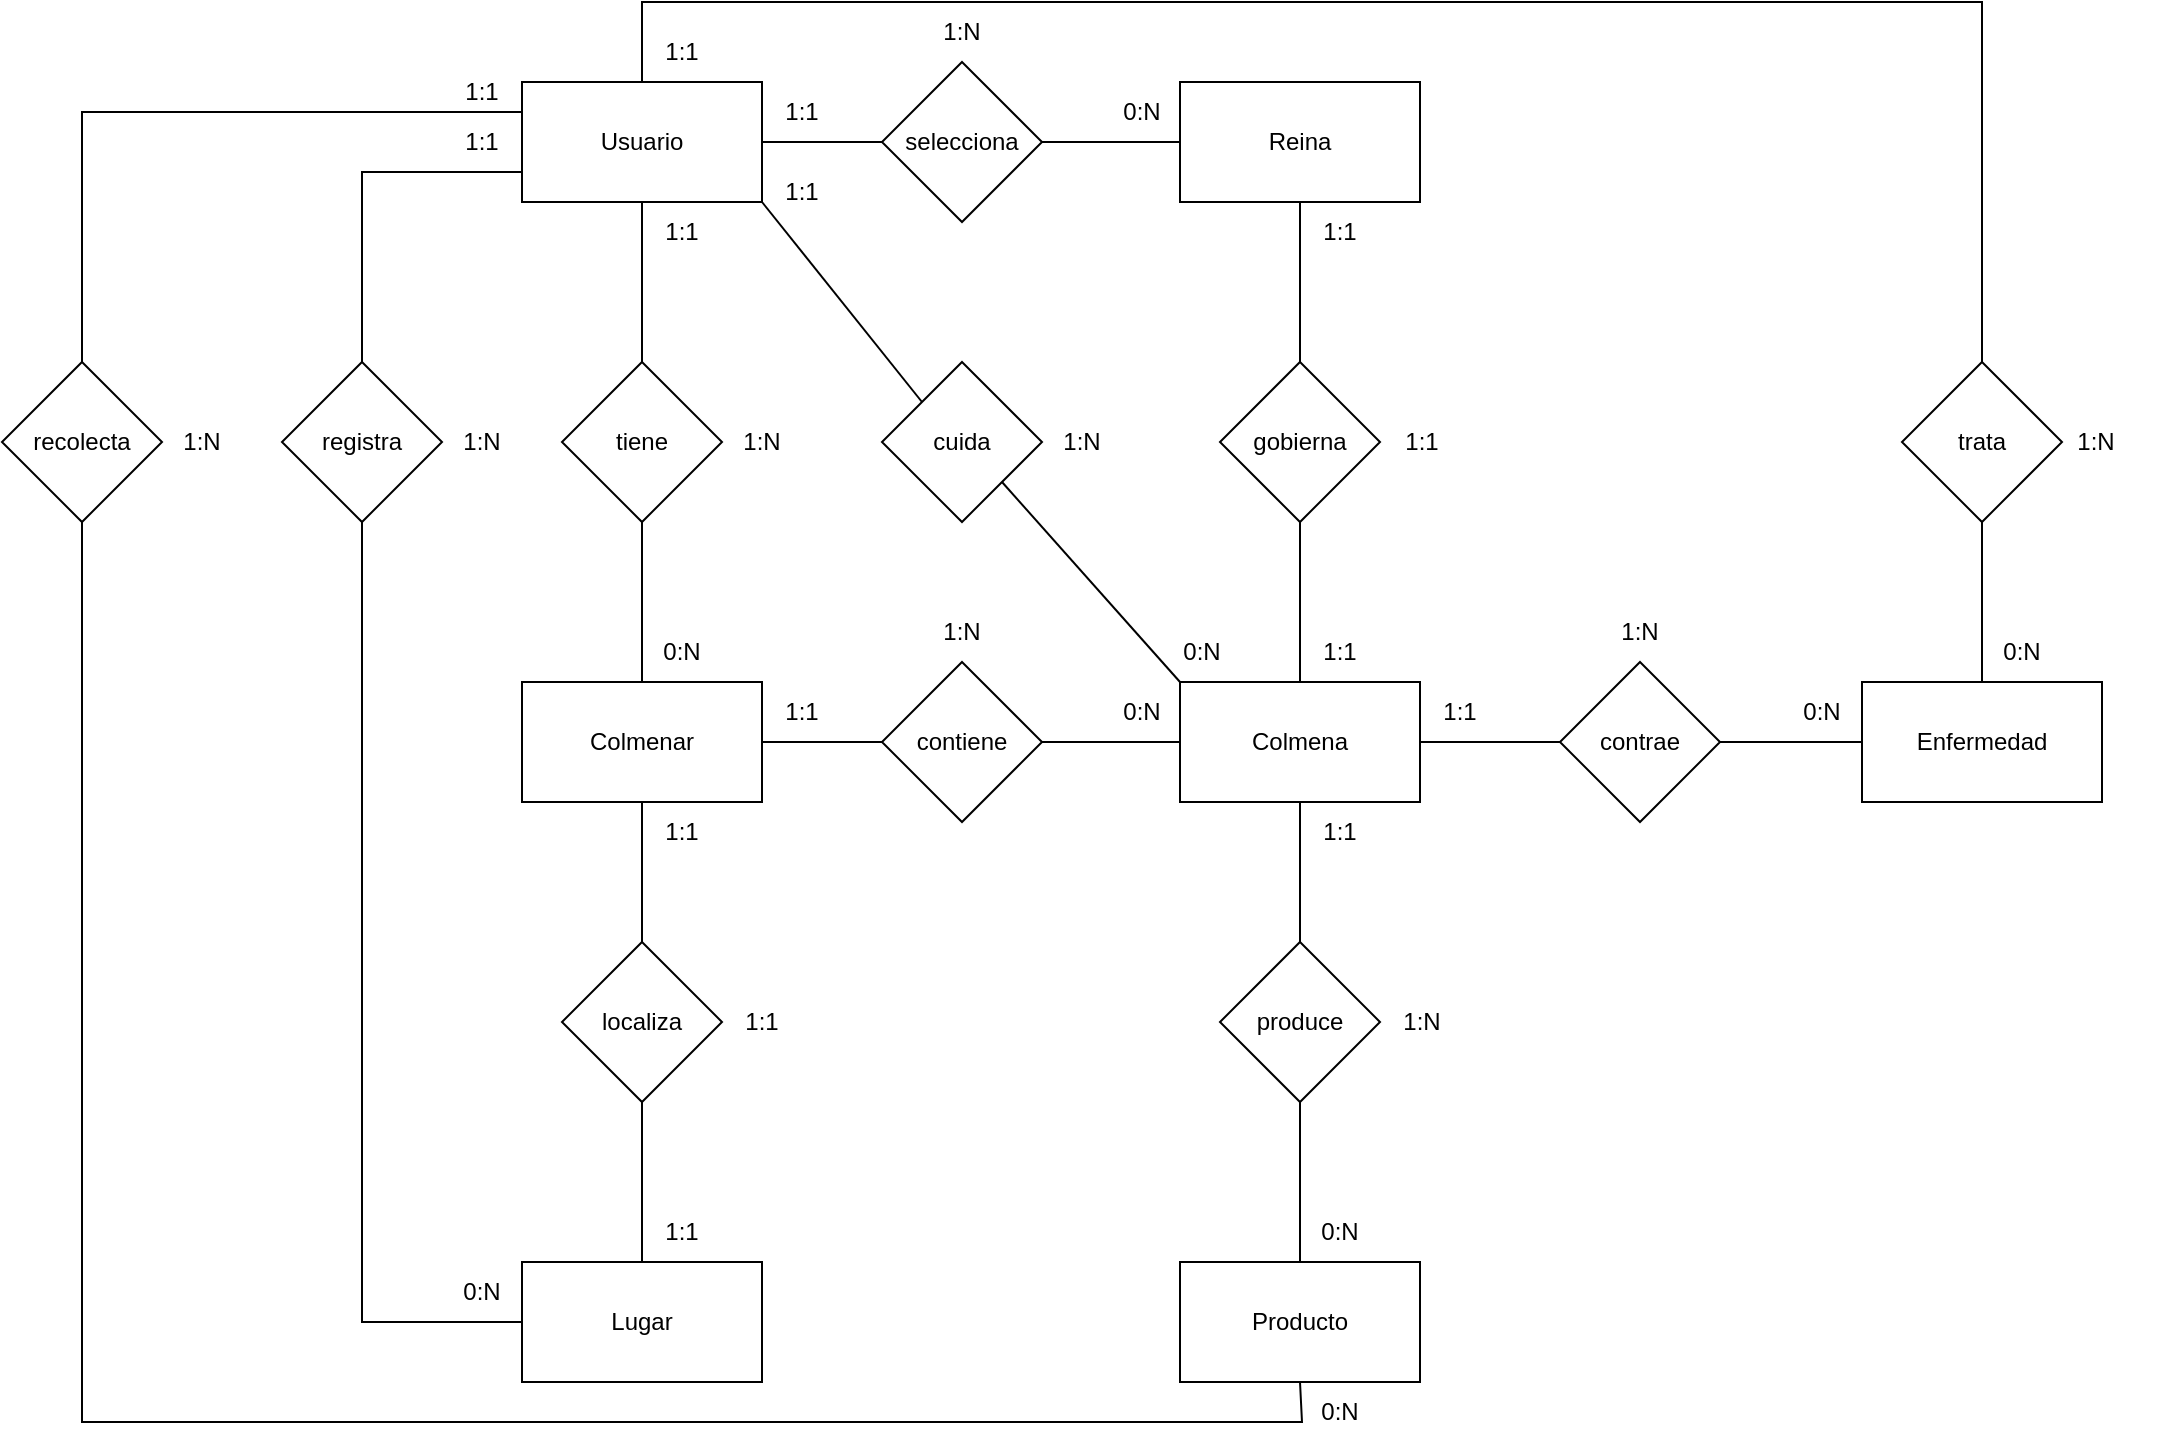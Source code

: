 <mxfile version="20.3.0" type="device"><diagram name="Página-1" id="6KjpmDYYJVF3IPxW0RJP"><mxGraphModel dx="2009" dy="827" grid="1" gridSize="10" guides="1" tooltips="1" connect="1" arrows="1" fold="1" page="1" pageScale="1" pageWidth="827" pageHeight="1169" math="0" shadow="0"><root><mxCell id="0"/><mxCell id="1" parent="0"/><mxCell id="mFpgZ4yRmYWy1PqTgjWs-2" value="tiene" style="rhombus;whiteSpace=wrap;html=1;" parent="1" vertex="1"><mxGeometry x="30" y="290" width="80" height="80" as="geometry"/></mxCell><mxCell id="mFpgZ4yRmYWy1PqTgjWs-3" value="Usuario" style="rounded=0;whiteSpace=wrap;html=1;" parent="1" vertex="1"><mxGeometry x="10" y="150" width="120" height="60" as="geometry"/></mxCell><mxCell id="mFpgZ4yRmYWy1PqTgjWs-4" value="Colmenar" style="rounded=0;whiteSpace=wrap;html=1;" parent="1" vertex="1"><mxGeometry x="10" y="450" width="120" height="60" as="geometry"/></mxCell><mxCell id="mFpgZ4yRmYWy1PqTgjWs-5" value="" style="endArrow=none;html=1;rounded=0;entryX=0.5;entryY=1;entryDx=0;entryDy=0;exitX=0.5;exitY=0;exitDx=0;exitDy=0;" parent="1" source="mFpgZ4yRmYWy1PqTgjWs-2" target="mFpgZ4yRmYWy1PqTgjWs-3" edge="1"><mxGeometry width="50" height="50" relative="1" as="geometry"><mxPoint x="290" y="410" as="sourcePoint"/><mxPoint x="340" y="360" as="targetPoint"/></mxGeometry></mxCell><mxCell id="mFpgZ4yRmYWy1PqTgjWs-6" value="" style="endArrow=none;html=1;rounded=0;exitX=0.5;exitY=1;exitDx=0;exitDy=0;entryX=0.5;entryY=0;entryDx=0;entryDy=0;" parent="1" source="mFpgZ4yRmYWy1PqTgjWs-2" target="mFpgZ4yRmYWy1PqTgjWs-4" edge="1"><mxGeometry width="50" height="50" relative="1" as="geometry"><mxPoint x="290" y="410" as="sourcePoint"/><mxPoint x="340" y="360" as="targetPoint"/></mxGeometry></mxCell><mxCell id="mFpgZ4yRmYWy1PqTgjWs-7" value="0:N" style="text;html=1;strokeColor=none;fillColor=none;align=center;verticalAlign=middle;whiteSpace=wrap;rounded=0;" parent="1" vertex="1"><mxGeometry x="60" y="420" width="60" height="30" as="geometry"/></mxCell><mxCell id="mFpgZ4yRmYWy1PqTgjWs-8" value="1:1" style="text;html=1;strokeColor=none;fillColor=none;align=center;verticalAlign=middle;whiteSpace=wrap;rounded=0;" parent="1" vertex="1"><mxGeometry x="60" y="210" width="60" height="30" as="geometry"/></mxCell><mxCell id="mFpgZ4yRmYWy1PqTgjWs-9" value="1:N" style="text;html=1;strokeColor=none;fillColor=none;align=center;verticalAlign=middle;whiteSpace=wrap;rounded=0;" parent="1" vertex="1"><mxGeometry x="100" y="315" width="60" height="30" as="geometry"/></mxCell><mxCell id="mFpgZ4yRmYWy1PqTgjWs-10" value="contiene" style="rhombus;whiteSpace=wrap;html=1;" parent="1" vertex="1"><mxGeometry x="190" y="440" width="80" height="80" as="geometry"/></mxCell><mxCell id="mFpgZ4yRmYWy1PqTgjWs-11" value="Colmena" style="rounded=0;whiteSpace=wrap;html=1;" parent="1" vertex="1"><mxGeometry x="339" y="450" width="120" height="60" as="geometry"/></mxCell><mxCell id="mFpgZ4yRmYWy1PqTgjWs-12" value="" style="endArrow=none;html=1;rounded=0;exitX=1;exitY=0.5;exitDx=0;exitDy=0;entryX=0;entryY=0.5;entryDx=0;entryDy=0;" parent="1" source="mFpgZ4yRmYWy1PqTgjWs-4" target="mFpgZ4yRmYWy1PqTgjWs-10" edge="1"><mxGeometry width="50" height="50" relative="1" as="geometry"><mxPoint x="290" y="410" as="sourcePoint"/><mxPoint x="340" y="360" as="targetPoint"/></mxGeometry></mxCell><mxCell id="mFpgZ4yRmYWy1PqTgjWs-13" value="" style="endArrow=none;html=1;rounded=0;entryX=0;entryY=0.5;entryDx=0;entryDy=0;exitX=1;exitY=0.5;exitDx=0;exitDy=0;" parent="1" source="mFpgZ4yRmYWy1PqTgjWs-10" target="mFpgZ4yRmYWy1PqTgjWs-11" edge="1"><mxGeometry width="50" height="50" relative="1" as="geometry"><mxPoint x="290" y="410" as="sourcePoint"/><mxPoint x="340" y="360" as="targetPoint"/></mxGeometry></mxCell><mxCell id="mFpgZ4yRmYWy1PqTgjWs-14" value="0:N" style="text;html=1;strokeColor=none;fillColor=none;align=center;verticalAlign=middle;whiteSpace=wrap;rounded=0;" parent="1" vertex="1"><mxGeometry x="290" y="450" width="60" height="30" as="geometry"/></mxCell><mxCell id="mFpgZ4yRmYWy1PqTgjWs-15" value="1:1" style="text;html=1;strokeColor=none;fillColor=none;align=center;verticalAlign=middle;whiteSpace=wrap;rounded=0;" parent="1" vertex="1"><mxGeometry x="120" y="450" width="60" height="30" as="geometry"/></mxCell><mxCell id="mFpgZ4yRmYWy1PqTgjWs-16" value="1:N" style="text;html=1;strokeColor=none;fillColor=none;align=center;verticalAlign=middle;whiteSpace=wrap;rounded=0;" parent="1" vertex="1"><mxGeometry x="200" y="410" width="60" height="30" as="geometry"/></mxCell><mxCell id="mFpgZ4yRmYWy1PqTgjWs-17" value="gobierna" style="rhombus;whiteSpace=wrap;html=1;" parent="1" vertex="1"><mxGeometry x="359" y="290" width="80" height="80" as="geometry"/></mxCell><mxCell id="mFpgZ4yRmYWy1PqTgjWs-18" value="Reina" style="rounded=0;whiteSpace=wrap;html=1;" parent="1" vertex="1"><mxGeometry x="339" y="150" width="120" height="60" as="geometry"/></mxCell><mxCell id="mFpgZ4yRmYWy1PqTgjWs-19" value="1:1" style="text;html=1;strokeColor=none;fillColor=none;align=center;verticalAlign=middle;whiteSpace=wrap;rounded=0;" parent="1" vertex="1"><mxGeometry x="389" y="210" width="60" height="30" as="geometry"/></mxCell><mxCell id="mFpgZ4yRmYWy1PqTgjWs-20" value="" style="endArrow=none;html=1;rounded=0;entryX=0.5;entryY=0;entryDx=0;entryDy=0;exitX=0.5;exitY=1;exitDx=0;exitDy=0;" parent="1" source="mFpgZ4yRmYWy1PqTgjWs-18" target="mFpgZ4yRmYWy1PqTgjWs-17" edge="1"><mxGeometry width="50" height="50" relative="1" as="geometry"><mxPoint x="249" y="410" as="sourcePoint"/><mxPoint x="299" y="360" as="targetPoint"/></mxGeometry></mxCell><mxCell id="mFpgZ4yRmYWy1PqTgjWs-21" value="" style="endArrow=none;html=1;rounded=0;entryX=0.5;entryY=1;entryDx=0;entryDy=0;exitX=0.5;exitY=0;exitDx=0;exitDy=0;" parent="1" source="mFpgZ4yRmYWy1PqTgjWs-11" target="mFpgZ4yRmYWy1PqTgjWs-17" edge="1"><mxGeometry width="50" height="50" relative="1" as="geometry"><mxPoint x="249" y="410" as="sourcePoint"/><mxPoint x="299" y="360" as="targetPoint"/></mxGeometry></mxCell><mxCell id="mFpgZ4yRmYWy1PqTgjWs-22" value="1:1" style="text;html=1;strokeColor=none;fillColor=none;align=center;verticalAlign=middle;whiteSpace=wrap;rounded=0;" parent="1" vertex="1"><mxGeometry x="389" y="420" width="60" height="30" as="geometry"/></mxCell><mxCell id="mFpgZ4yRmYWy1PqTgjWs-23" value="1:1" style="text;html=1;strokeColor=none;fillColor=none;align=center;verticalAlign=middle;whiteSpace=wrap;rounded=0;" parent="1" vertex="1"><mxGeometry x="430" y="315" width="60" height="30" as="geometry"/></mxCell><mxCell id="mFpgZ4yRmYWy1PqTgjWs-24" value="produce" style="rhombus;whiteSpace=wrap;html=1;" parent="1" vertex="1"><mxGeometry x="359" y="580" width="80" height="80" as="geometry"/></mxCell><mxCell id="mFpgZ4yRmYWy1PqTgjWs-25" value="" style="endArrow=none;html=1;rounded=0;entryX=0.5;entryY=1;entryDx=0;entryDy=0;exitX=0.5;exitY=0;exitDx=0;exitDy=0;" parent="1" source="mFpgZ4yRmYWy1PqTgjWs-24" target="mFpgZ4yRmYWy1PqTgjWs-11" edge="1"><mxGeometry width="50" height="50" relative="1" as="geometry"><mxPoint x="249" y="650" as="sourcePoint"/><mxPoint x="299" y="600" as="targetPoint"/></mxGeometry></mxCell><mxCell id="mFpgZ4yRmYWy1PqTgjWs-26" value="Producto" style="rounded=0;whiteSpace=wrap;html=1;" parent="1" vertex="1"><mxGeometry x="339" y="740" width="120" height="60" as="geometry"/></mxCell><mxCell id="mFpgZ4yRmYWy1PqTgjWs-27" value="" style="endArrow=none;html=1;rounded=0;entryX=0.5;entryY=1;entryDx=0;entryDy=0;exitX=0.5;exitY=0;exitDx=0;exitDy=0;" parent="1" source="mFpgZ4yRmYWy1PqTgjWs-26" target="mFpgZ4yRmYWy1PqTgjWs-24" edge="1"><mxGeometry width="50" height="50" relative="1" as="geometry"><mxPoint x="249" y="770" as="sourcePoint"/><mxPoint x="299" y="720" as="targetPoint"/></mxGeometry></mxCell><mxCell id="mFpgZ4yRmYWy1PqTgjWs-28" value="0:N" style="text;html=1;strokeColor=none;fillColor=none;align=center;verticalAlign=middle;whiteSpace=wrap;rounded=0;" parent="1" vertex="1"><mxGeometry x="389" y="710" width="60" height="30" as="geometry"/></mxCell><mxCell id="mFpgZ4yRmYWy1PqTgjWs-29" value="1:1" style="text;html=1;strokeColor=none;fillColor=none;align=center;verticalAlign=middle;whiteSpace=wrap;rounded=0;" parent="1" vertex="1"><mxGeometry x="389" y="510" width="60" height="30" as="geometry"/></mxCell><mxCell id="mFpgZ4yRmYWy1PqTgjWs-30" value="contrae" style="rhombus;whiteSpace=wrap;html=1;" parent="1" vertex="1"><mxGeometry x="529" y="440" width="80" height="80" as="geometry"/></mxCell><mxCell id="mFpgZ4yRmYWy1PqTgjWs-31" value="" style="endArrow=none;html=1;rounded=0;entryX=1;entryY=0.5;entryDx=0;entryDy=0;exitX=0;exitY=0.5;exitDx=0;exitDy=0;" parent="1" source="mFpgZ4yRmYWy1PqTgjWs-30" target="mFpgZ4yRmYWy1PqTgjWs-11" edge="1"><mxGeometry width="50" height="50" relative="1" as="geometry"><mxPoint x="290" y="530" as="sourcePoint"/><mxPoint x="340" y="480" as="targetPoint"/></mxGeometry></mxCell><mxCell id="mFpgZ4yRmYWy1PqTgjWs-32" value="Enfermedad" style="rounded=0;whiteSpace=wrap;html=1;" parent="1" vertex="1"><mxGeometry x="680" y="450" width="120" height="60" as="geometry"/></mxCell><mxCell id="mFpgZ4yRmYWy1PqTgjWs-33" value="" style="endArrow=none;html=1;rounded=0;entryX=0;entryY=0.5;entryDx=0;entryDy=0;exitX=1;exitY=0.5;exitDx=0;exitDy=0;" parent="1" source="mFpgZ4yRmYWy1PqTgjWs-30" target="mFpgZ4yRmYWy1PqTgjWs-32" edge="1"><mxGeometry width="50" height="50" relative="1" as="geometry"><mxPoint x="219" y="530" as="sourcePoint"/><mxPoint x="269" y="480" as="targetPoint"/></mxGeometry></mxCell><mxCell id="mFpgZ4yRmYWy1PqTgjWs-34" value="1:N" style="text;html=1;strokeColor=none;fillColor=none;align=center;verticalAlign=middle;whiteSpace=wrap;rounded=0;" parent="1" vertex="1"><mxGeometry x="430" y="605" width="60" height="30" as="geometry"/></mxCell><mxCell id="mFpgZ4yRmYWy1PqTgjWs-35" value="0:N" style="text;html=1;strokeColor=none;fillColor=none;align=center;verticalAlign=middle;whiteSpace=wrap;rounded=0;" parent="1" vertex="1"><mxGeometry x="630" y="450" width="60" height="30" as="geometry"/></mxCell><mxCell id="mFpgZ4yRmYWy1PqTgjWs-36" value="1:1" style="text;html=1;strokeColor=none;fillColor=none;align=center;verticalAlign=middle;whiteSpace=wrap;rounded=0;" parent="1" vertex="1"><mxGeometry x="449" y="450" width="60" height="30" as="geometry"/></mxCell><mxCell id="mFpgZ4yRmYWy1PqTgjWs-37" value="1:N" style="text;html=1;strokeColor=none;fillColor=none;align=center;verticalAlign=middle;whiteSpace=wrap;rounded=0;" parent="1" vertex="1"><mxGeometry x="539" y="410" width="60" height="30" as="geometry"/></mxCell><mxCell id="mFpgZ4yRmYWy1PqTgjWs-38" value="Lugar" style="rounded=0;whiteSpace=wrap;html=1;" parent="1" vertex="1"><mxGeometry x="10" y="740" width="120" height="60" as="geometry"/></mxCell><mxCell id="mFpgZ4yRmYWy1PqTgjWs-39" value="localiza" style="rhombus;whiteSpace=wrap;html=1;" parent="1" vertex="1"><mxGeometry x="30" y="580" width="80" height="80" as="geometry"/></mxCell><mxCell id="mFpgZ4yRmYWy1PqTgjWs-40" value="" style="endArrow=none;html=1;rounded=0;exitX=0.5;exitY=1;exitDx=0;exitDy=0;entryX=0.5;entryY=0;entryDx=0;entryDy=0;" parent="1" source="mFpgZ4yRmYWy1PqTgjWs-4" target="mFpgZ4yRmYWy1PqTgjWs-39" edge="1"><mxGeometry width="50" height="50" relative="1" as="geometry"><mxPoint x="290" y="530" as="sourcePoint"/><mxPoint x="340" y="480" as="targetPoint"/></mxGeometry></mxCell><mxCell id="mFpgZ4yRmYWy1PqTgjWs-41" value="" style="endArrow=none;html=1;rounded=0;exitX=0.5;exitY=1;exitDx=0;exitDy=0;entryX=0.5;entryY=0;entryDx=0;entryDy=0;" parent="1" source="mFpgZ4yRmYWy1PqTgjWs-39" target="mFpgZ4yRmYWy1PqTgjWs-38" edge="1"><mxGeometry width="50" height="50" relative="1" as="geometry"><mxPoint x="290" y="530" as="sourcePoint"/><mxPoint x="340" y="480" as="targetPoint"/></mxGeometry></mxCell><mxCell id="mFpgZ4yRmYWy1PqTgjWs-42" value="1:1" style="text;html=1;strokeColor=none;fillColor=none;align=center;verticalAlign=middle;whiteSpace=wrap;rounded=0;" parent="1" vertex="1"><mxGeometry x="60" y="710" width="60" height="30" as="geometry"/></mxCell><mxCell id="mFpgZ4yRmYWy1PqTgjWs-43" value="1:1" style="text;html=1;strokeColor=none;fillColor=none;align=center;verticalAlign=middle;whiteSpace=wrap;rounded=0;" parent="1" vertex="1"><mxGeometry x="60" y="510" width="60" height="30" as="geometry"/></mxCell><mxCell id="mFpgZ4yRmYWy1PqTgjWs-44" value="1:1" style="text;html=1;strokeColor=none;fillColor=none;align=center;verticalAlign=middle;whiteSpace=wrap;rounded=0;" parent="1" vertex="1"><mxGeometry x="100" y="605" width="60" height="30" as="geometry"/></mxCell><mxCell id="tw8plSryYgRWBNwX7vIA-1" value="selecciona" style="rhombus;whiteSpace=wrap;html=1;" parent="1" vertex="1"><mxGeometry x="190" y="140" width="80" height="80" as="geometry"/></mxCell><mxCell id="tw8plSryYgRWBNwX7vIA-2" value="" style="endArrow=none;html=1;rounded=0;entryX=0;entryY=0.5;entryDx=0;entryDy=0;exitX=1;exitY=0.5;exitDx=0;exitDy=0;" parent="1" source="tw8plSryYgRWBNwX7vIA-1" target="mFpgZ4yRmYWy1PqTgjWs-18" edge="1"><mxGeometry width="50" height="50" relative="1" as="geometry"><mxPoint x="390" y="450" as="sourcePoint"/><mxPoint x="440" y="400" as="targetPoint"/></mxGeometry></mxCell><mxCell id="tw8plSryYgRWBNwX7vIA-3" value="" style="endArrow=none;html=1;rounded=0;entryX=0;entryY=0.5;entryDx=0;entryDy=0;exitX=1;exitY=0.5;exitDx=0;exitDy=0;" parent="1" source="mFpgZ4yRmYWy1PqTgjWs-3" target="tw8plSryYgRWBNwX7vIA-1" edge="1"><mxGeometry width="50" height="50" relative="1" as="geometry"><mxPoint x="390" y="450" as="sourcePoint"/><mxPoint x="440" y="400" as="targetPoint"/></mxGeometry></mxCell><mxCell id="tw8plSryYgRWBNwX7vIA-4" value="trata" style="rhombus;whiteSpace=wrap;html=1;" parent="1" vertex="1"><mxGeometry x="700" y="290" width="80" height="80" as="geometry"/></mxCell><mxCell id="tw8plSryYgRWBNwX7vIA-5" value="" style="endArrow=none;html=1;rounded=0;entryX=0.5;entryY=0;entryDx=0;entryDy=0;exitX=0.5;exitY=0;exitDx=0;exitDy=0;" parent="1" source="mFpgZ4yRmYWy1PqTgjWs-3" target="tw8plSryYgRWBNwX7vIA-4" edge="1"><mxGeometry width="50" height="50" relative="1" as="geometry"><mxPoint x="390" y="450" as="sourcePoint"/><mxPoint x="440" y="400" as="targetPoint"/><Array as="points"><mxPoint x="70" y="110"/><mxPoint x="740" y="110"/></Array></mxGeometry></mxCell><mxCell id="tw8plSryYgRWBNwX7vIA-6" value="" style="endArrow=none;html=1;rounded=0;entryX=0.5;entryY=1;entryDx=0;entryDy=0;exitX=0.5;exitY=0;exitDx=0;exitDy=0;" parent="1" source="mFpgZ4yRmYWy1PqTgjWs-32" target="tw8plSryYgRWBNwX7vIA-4" edge="1"><mxGeometry width="50" height="50" relative="1" as="geometry"><mxPoint x="390" y="450" as="sourcePoint"/><mxPoint x="440" y="400" as="targetPoint"/></mxGeometry></mxCell><mxCell id="tw8plSryYgRWBNwX7vIA-7" value="cuida" style="rhombus;whiteSpace=wrap;html=1;" parent="1" vertex="1"><mxGeometry x="190" y="290" width="80" height="80" as="geometry"/></mxCell><mxCell id="tw8plSryYgRWBNwX7vIA-8" value="" style="endArrow=none;html=1;rounded=0;entryX=0;entryY=0;entryDx=0;entryDy=0;exitX=1;exitY=1;exitDx=0;exitDy=0;" parent="1" source="tw8plSryYgRWBNwX7vIA-7" target="mFpgZ4yRmYWy1PqTgjWs-11" edge="1"><mxGeometry width="50" height="50" relative="1" as="geometry"><mxPoint x="390" y="450" as="sourcePoint"/><mxPoint x="440" y="400" as="targetPoint"/></mxGeometry></mxCell><mxCell id="tw8plSryYgRWBNwX7vIA-9" value="" style="endArrow=none;html=1;rounded=0;entryX=0;entryY=0;entryDx=0;entryDy=0;exitX=1;exitY=1;exitDx=0;exitDy=0;" parent="1" source="mFpgZ4yRmYWy1PqTgjWs-3" target="tw8plSryYgRWBNwX7vIA-7" edge="1"><mxGeometry width="50" height="50" relative="1" as="geometry"><mxPoint x="390" y="450" as="sourcePoint"/><mxPoint x="440" y="400" as="targetPoint"/></mxGeometry></mxCell><mxCell id="tw8plSryYgRWBNwX7vIA-10" value="registra" style="rhombus;whiteSpace=wrap;html=1;" parent="1" vertex="1"><mxGeometry x="-110" y="290" width="80" height="80" as="geometry"/></mxCell><mxCell id="tw8plSryYgRWBNwX7vIA-11" value="" style="endArrow=none;html=1;rounded=0;entryX=0;entryY=0.75;entryDx=0;entryDy=0;exitX=0.5;exitY=0;exitDx=0;exitDy=0;" parent="1" source="tw8plSryYgRWBNwX7vIA-10" target="mFpgZ4yRmYWy1PqTgjWs-3" edge="1"><mxGeometry width="50" height="50" relative="1" as="geometry"><mxPoint x="390" y="450" as="sourcePoint"/><mxPoint x="440" y="400" as="targetPoint"/><Array as="points"><mxPoint x="-70" y="195"/></Array></mxGeometry></mxCell><mxCell id="tw8plSryYgRWBNwX7vIA-12" value="" style="endArrow=none;html=1;rounded=0;entryX=0.5;entryY=1;entryDx=0;entryDy=0;exitX=0;exitY=0.5;exitDx=0;exitDy=0;" parent="1" source="mFpgZ4yRmYWy1PqTgjWs-38" target="tw8plSryYgRWBNwX7vIA-10" edge="1"><mxGeometry width="50" height="50" relative="1" as="geometry"><mxPoint x="390" y="450" as="sourcePoint"/><mxPoint x="440" y="400" as="targetPoint"/><Array as="points"><mxPoint x="-70" y="770"/></Array></mxGeometry></mxCell><mxCell id="tw8plSryYgRWBNwX7vIA-13" value="recolecta" style="rhombus;whiteSpace=wrap;html=1;" parent="1" vertex="1"><mxGeometry x="-250" y="290" width="80" height="80" as="geometry"/></mxCell><mxCell id="tw8plSryYgRWBNwX7vIA-14" value="" style="endArrow=none;html=1;rounded=0;entryX=0;entryY=0.25;entryDx=0;entryDy=0;exitX=0.5;exitY=0;exitDx=0;exitDy=0;" parent="1" source="tw8plSryYgRWBNwX7vIA-13" target="mFpgZ4yRmYWy1PqTgjWs-3" edge="1"><mxGeometry width="50" height="50" relative="1" as="geometry"><mxPoint x="390" y="450" as="sourcePoint"/><mxPoint x="440" y="400" as="targetPoint"/><Array as="points"><mxPoint x="-210" y="165"/></Array></mxGeometry></mxCell><mxCell id="tw8plSryYgRWBNwX7vIA-15" value="" style="endArrow=none;html=1;rounded=0;entryX=0.5;entryY=1;entryDx=0;entryDy=0;exitX=0.5;exitY=1;exitDx=0;exitDy=0;" parent="1" source="tw8plSryYgRWBNwX7vIA-13" target="mFpgZ4yRmYWy1PqTgjWs-26" edge="1"><mxGeometry width="50" height="50" relative="1" as="geometry"><mxPoint x="20" y="560" as="sourcePoint"/><mxPoint x="70" y="510" as="targetPoint"/><Array as="points"><mxPoint x="-210" y="820"/><mxPoint x="400" y="820"/></Array></mxGeometry></mxCell><mxCell id="xy5CTBPi70AAaJmHDwW3-1" value="0:N" style="text;html=1;strokeColor=none;fillColor=none;align=center;verticalAlign=middle;whiteSpace=wrap;rounded=0;" parent="1" vertex="1"><mxGeometry x="290" y="150" width="60" height="30" as="geometry"/></mxCell><mxCell id="xy5CTBPi70AAaJmHDwW3-2" value="1:1" style="text;html=1;strokeColor=none;fillColor=none;align=center;verticalAlign=middle;whiteSpace=wrap;rounded=0;" parent="1" vertex="1"><mxGeometry x="120" y="150" width="60" height="30" as="geometry"/></mxCell><mxCell id="xy5CTBPi70AAaJmHDwW3-3" value="1:N" style="text;html=1;strokeColor=none;fillColor=none;align=center;verticalAlign=middle;whiteSpace=wrap;rounded=0;" parent="1" vertex="1"><mxGeometry x="200" y="110" width="60" height="30" as="geometry"/></mxCell><mxCell id="xy5CTBPi70AAaJmHDwW3-4" value="0:N" style="text;html=1;strokeColor=none;fillColor=none;align=center;verticalAlign=middle;whiteSpace=wrap;rounded=0;" parent="1" vertex="1"><mxGeometry x="730" y="420" width="60" height="30" as="geometry"/></mxCell><mxCell id="xy5CTBPi70AAaJmHDwW3-5" value="1:1" style="text;html=1;strokeColor=none;fillColor=none;align=center;verticalAlign=middle;whiteSpace=wrap;rounded=0;" parent="1" vertex="1"><mxGeometry x="60" y="120" width="60" height="30" as="geometry"/></mxCell><mxCell id="xy5CTBPi70AAaJmHDwW3-6" value="1:N" style="text;html=1;strokeColor=none;fillColor=none;align=center;verticalAlign=middle;whiteSpace=wrap;rounded=0;" parent="1" vertex="1"><mxGeometry x="767" y="315" width="60" height="30" as="geometry"/></mxCell><mxCell id="xy5CTBPi70AAaJmHDwW3-7" value="0:N" style="text;html=1;strokeColor=none;fillColor=none;align=center;verticalAlign=middle;whiteSpace=wrap;rounded=0;" parent="1" vertex="1"><mxGeometry x="-40" y="740" width="60" height="30" as="geometry"/></mxCell><mxCell id="xy5CTBPi70AAaJmHDwW3-8" value="1:1" style="text;html=1;strokeColor=none;fillColor=none;align=center;verticalAlign=middle;whiteSpace=wrap;rounded=0;" parent="1" vertex="1"><mxGeometry x="-40" y="165" width="60" height="30" as="geometry"/></mxCell><mxCell id="xy5CTBPi70AAaJmHDwW3-9" value="0:N" style="text;html=1;strokeColor=none;fillColor=none;align=center;verticalAlign=middle;whiteSpace=wrap;rounded=0;" parent="1" vertex="1"><mxGeometry x="389" y="800" width="60" height="30" as="geometry"/></mxCell><mxCell id="xy5CTBPi70AAaJmHDwW3-10" value="1:1" style="text;html=1;strokeColor=none;fillColor=none;align=center;verticalAlign=middle;whiteSpace=wrap;rounded=0;" parent="1" vertex="1"><mxGeometry x="-40" y="140" width="60" height="30" as="geometry"/></mxCell><mxCell id="xy5CTBPi70AAaJmHDwW3-11" value="1:N" style="text;html=1;strokeColor=none;fillColor=none;align=center;verticalAlign=middle;whiteSpace=wrap;rounded=0;" parent="1" vertex="1"><mxGeometry x="-180" y="315" width="60" height="30" as="geometry"/></mxCell><mxCell id="xy5CTBPi70AAaJmHDwW3-12" value="1:N" style="text;html=1;strokeColor=none;fillColor=none;align=center;verticalAlign=middle;whiteSpace=wrap;rounded=0;" parent="1" vertex="1"><mxGeometry x="-40" y="315" width="60" height="30" as="geometry"/></mxCell><mxCell id="xy5CTBPi70AAaJmHDwW3-13" value="0:N" style="text;html=1;strokeColor=none;fillColor=none;align=center;verticalAlign=middle;whiteSpace=wrap;rounded=0;" parent="1" vertex="1"><mxGeometry x="320" y="420" width="60" height="30" as="geometry"/></mxCell><mxCell id="xy5CTBPi70AAaJmHDwW3-14" value="1:1" style="text;html=1;strokeColor=none;fillColor=none;align=center;verticalAlign=middle;whiteSpace=wrap;rounded=0;" parent="1" vertex="1"><mxGeometry x="120" y="190" width="60" height="30" as="geometry"/></mxCell><mxCell id="xy5CTBPi70AAaJmHDwW3-15" value="1:N" style="text;html=1;strokeColor=none;fillColor=none;align=center;verticalAlign=middle;whiteSpace=wrap;rounded=0;" parent="1" vertex="1"><mxGeometry x="260" y="315" width="60" height="30" as="geometry"/></mxCell></root></mxGraphModel></diagram></mxfile>